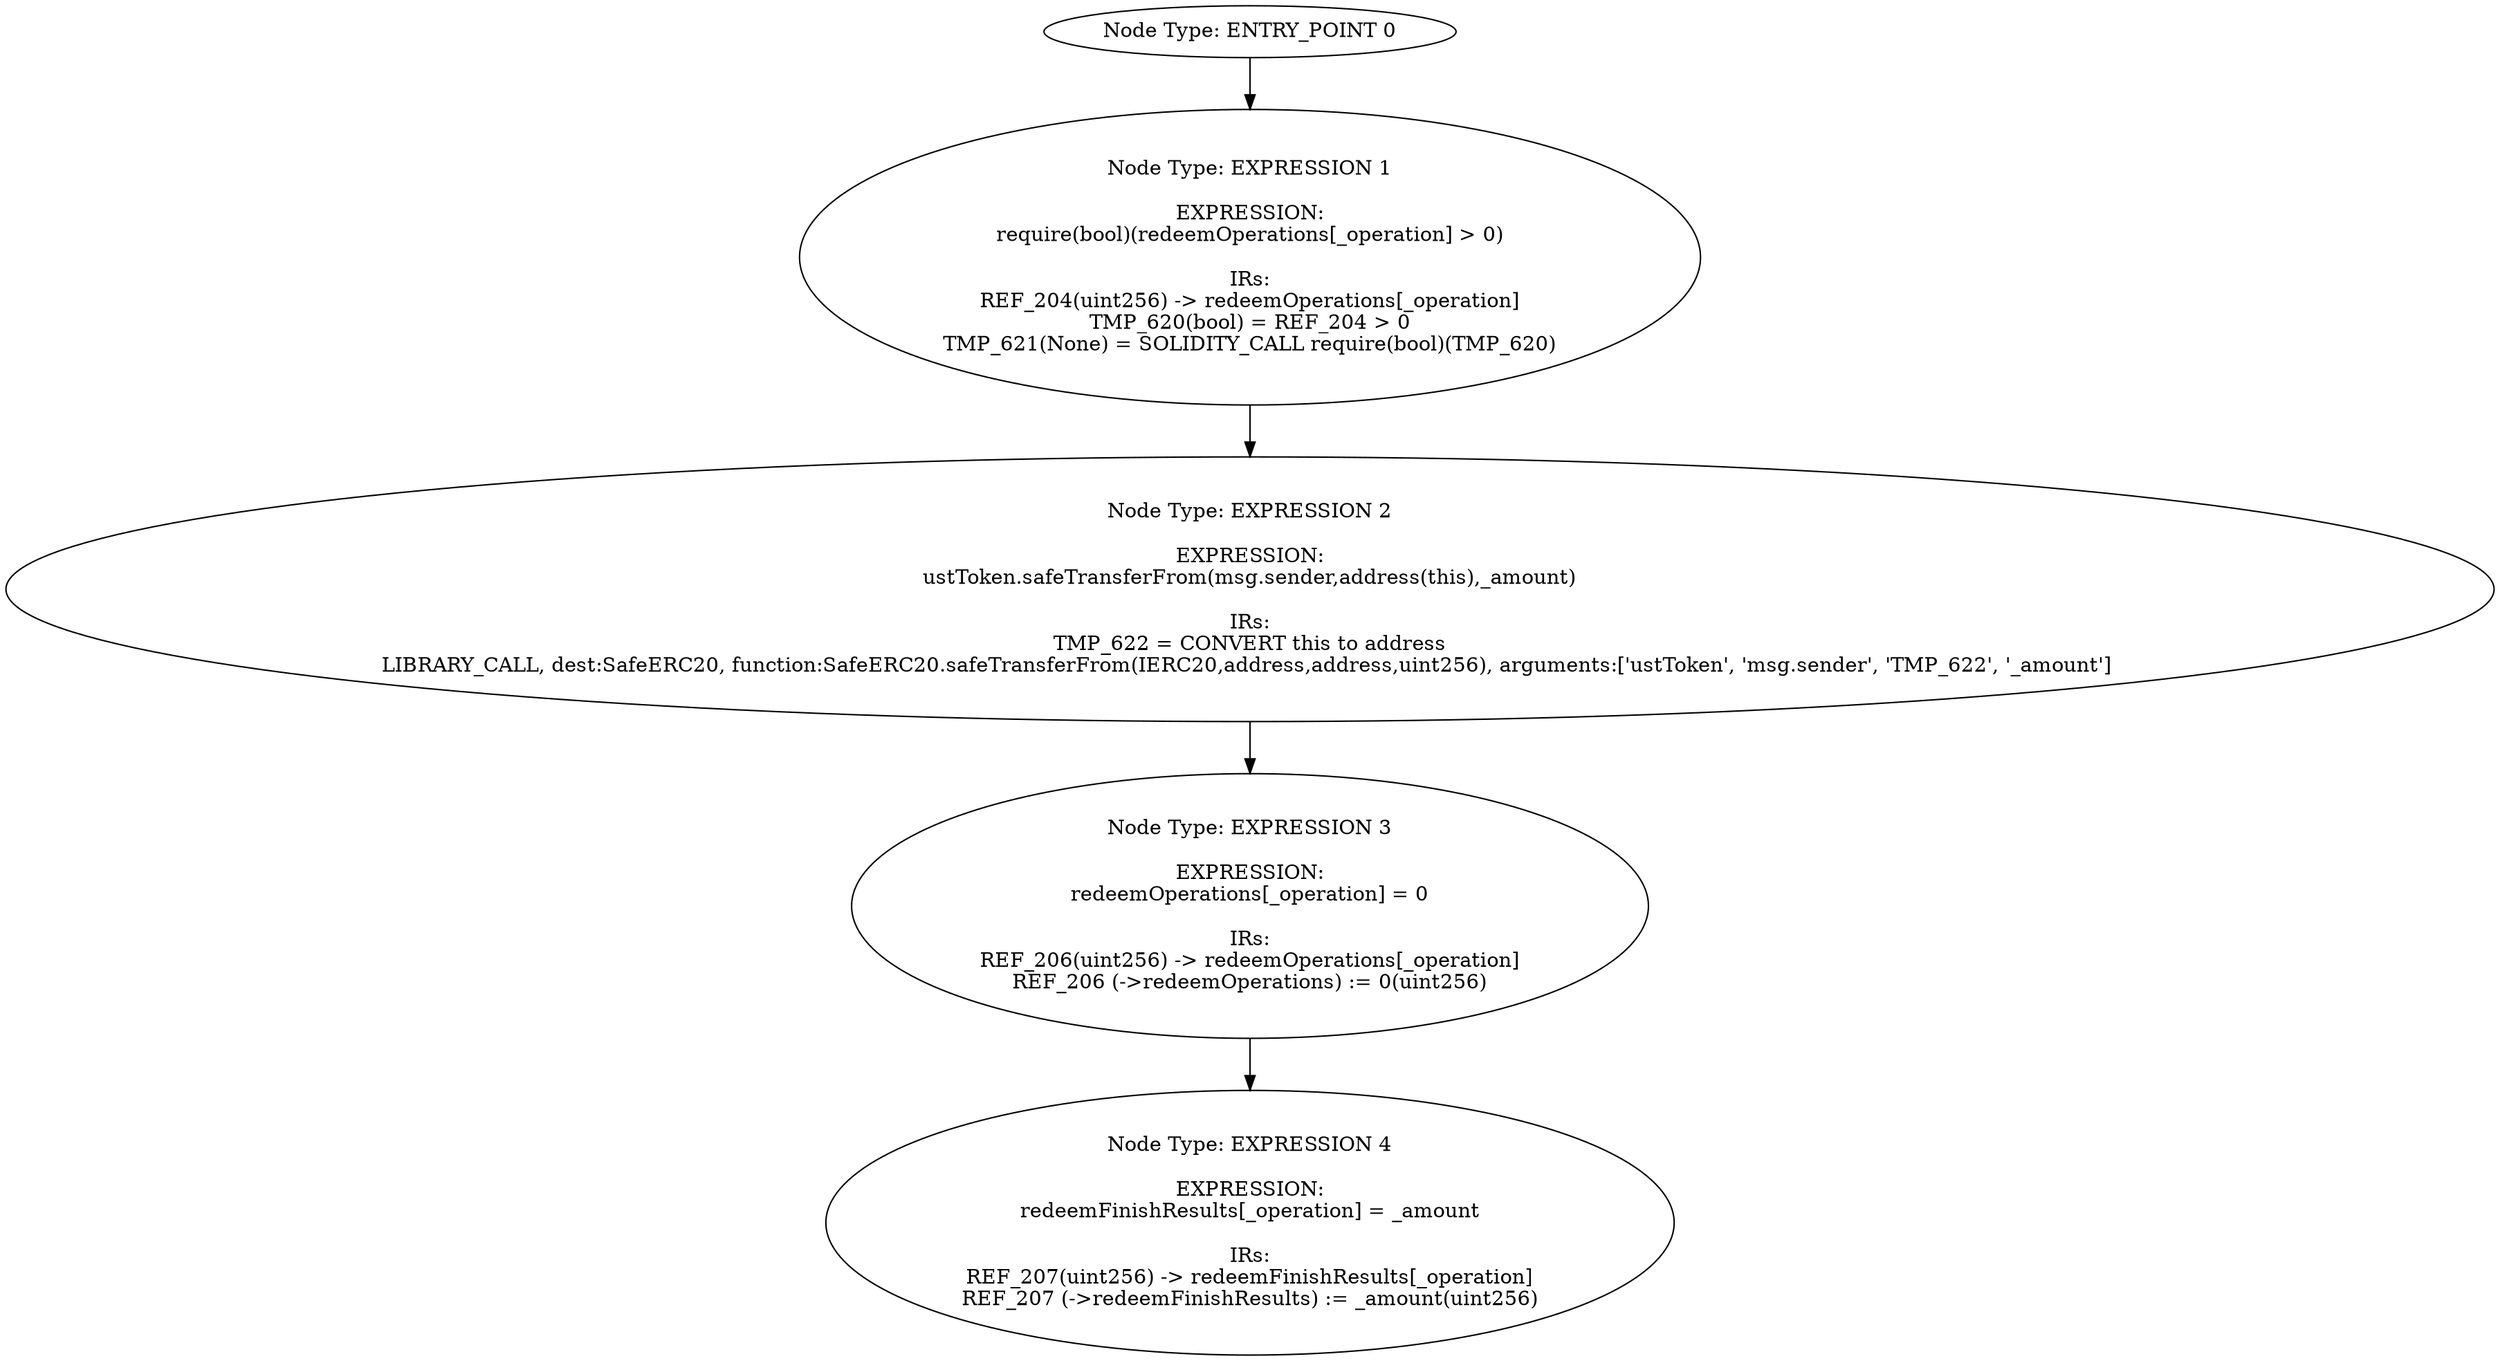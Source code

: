 digraph{
0[label="Node Type: ENTRY_POINT 0
"];
0->1;
1[label="Node Type: EXPRESSION 1

EXPRESSION:
require(bool)(redeemOperations[_operation] > 0)

IRs:
REF_204(uint256) -> redeemOperations[_operation]
TMP_620(bool) = REF_204 > 0
TMP_621(None) = SOLIDITY_CALL require(bool)(TMP_620)"];
1->2;
2[label="Node Type: EXPRESSION 2

EXPRESSION:
ustToken.safeTransferFrom(msg.sender,address(this),_amount)

IRs:
TMP_622 = CONVERT this to address
LIBRARY_CALL, dest:SafeERC20, function:SafeERC20.safeTransferFrom(IERC20,address,address,uint256), arguments:['ustToken', 'msg.sender', 'TMP_622', '_amount'] "];
2->3;
3[label="Node Type: EXPRESSION 3

EXPRESSION:
redeemOperations[_operation] = 0

IRs:
REF_206(uint256) -> redeemOperations[_operation]
REF_206 (->redeemOperations) := 0(uint256)"];
3->4;
4[label="Node Type: EXPRESSION 4

EXPRESSION:
redeemFinishResults[_operation] = _amount

IRs:
REF_207(uint256) -> redeemFinishResults[_operation]
REF_207 (->redeemFinishResults) := _amount(uint256)"];
}
